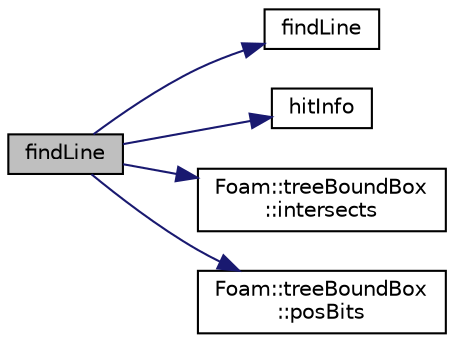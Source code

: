 digraph "findLine"
{
  bgcolor="transparent";
  edge [fontname="Helvetica",fontsize="10",labelfontname="Helvetica",labelfontsize="10"];
  node [fontname="Helvetica",fontsize="10",shape=record];
  rankdir="LR";
  Node1 [label="findLine",height=0.2,width=0.4,color="black", fillcolor="grey75", style="filled" fontcolor="black"];
  Node1 -> Node2 [color="midnightblue",fontsize="10",style="solid",fontname="Helvetica"];
  Node2 [label="findLine",height=0.2,width=0.4,color="black",URL="$shootRays_8H.html#a506c1661b063db796182dc46fe8af70c"];
  Node1 -> Node3 [color="midnightblue",fontsize="10",style="solid",fontname="Helvetica"];
  Node3 [label="hitInfo",height=0.2,width=0.4,color="black",URL="$shootRays_8H.html#aeeb7f2232c98add1252a48c0cac40d8b"];
  Node1 -> Node4 [color="midnightblue",fontsize="10",style="solid",fontname="Helvetica"];
  Node4 [label="Foam::treeBoundBox\l::intersects",height=0.2,width=0.4,color="black",URL="$classFoam_1_1treeBoundBox.html#a7b968ac574e0503bc9eaf185e0ef5b3c",tooltip="Intersects segment; set point to intersection position and face,. "];
  Node1 -> Node5 [color="midnightblue",fontsize="10",style="solid",fontname="Helvetica"];
  Node5 [label="Foam::treeBoundBox\l::posBits",height=0.2,width=0.4,color="black",URL="$classFoam_1_1treeBoundBox.html#a3a34897540d29936bcbf8d8f3b02dcd5",tooltip="Position of point relative to bounding box. "];
}
